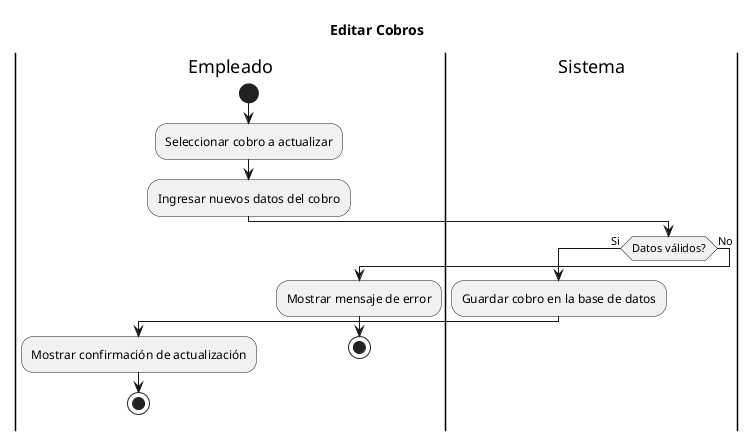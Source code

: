 @startuml da_editar_Cobros
Title Editar Cobros
|Empleado|
start
:Seleccionar cobro a actualizar;
:Ingresar nuevos datos del cobro;
|Sistema|
if (Datos válidos?) is (Si) then
:Guardar cobro en la base de datos;
|Empleado|
:Mostrar confirmación de actualización;
stop
else (No)
|Empleado|
:Mostrar mensaje de error;
stop
@enduml
